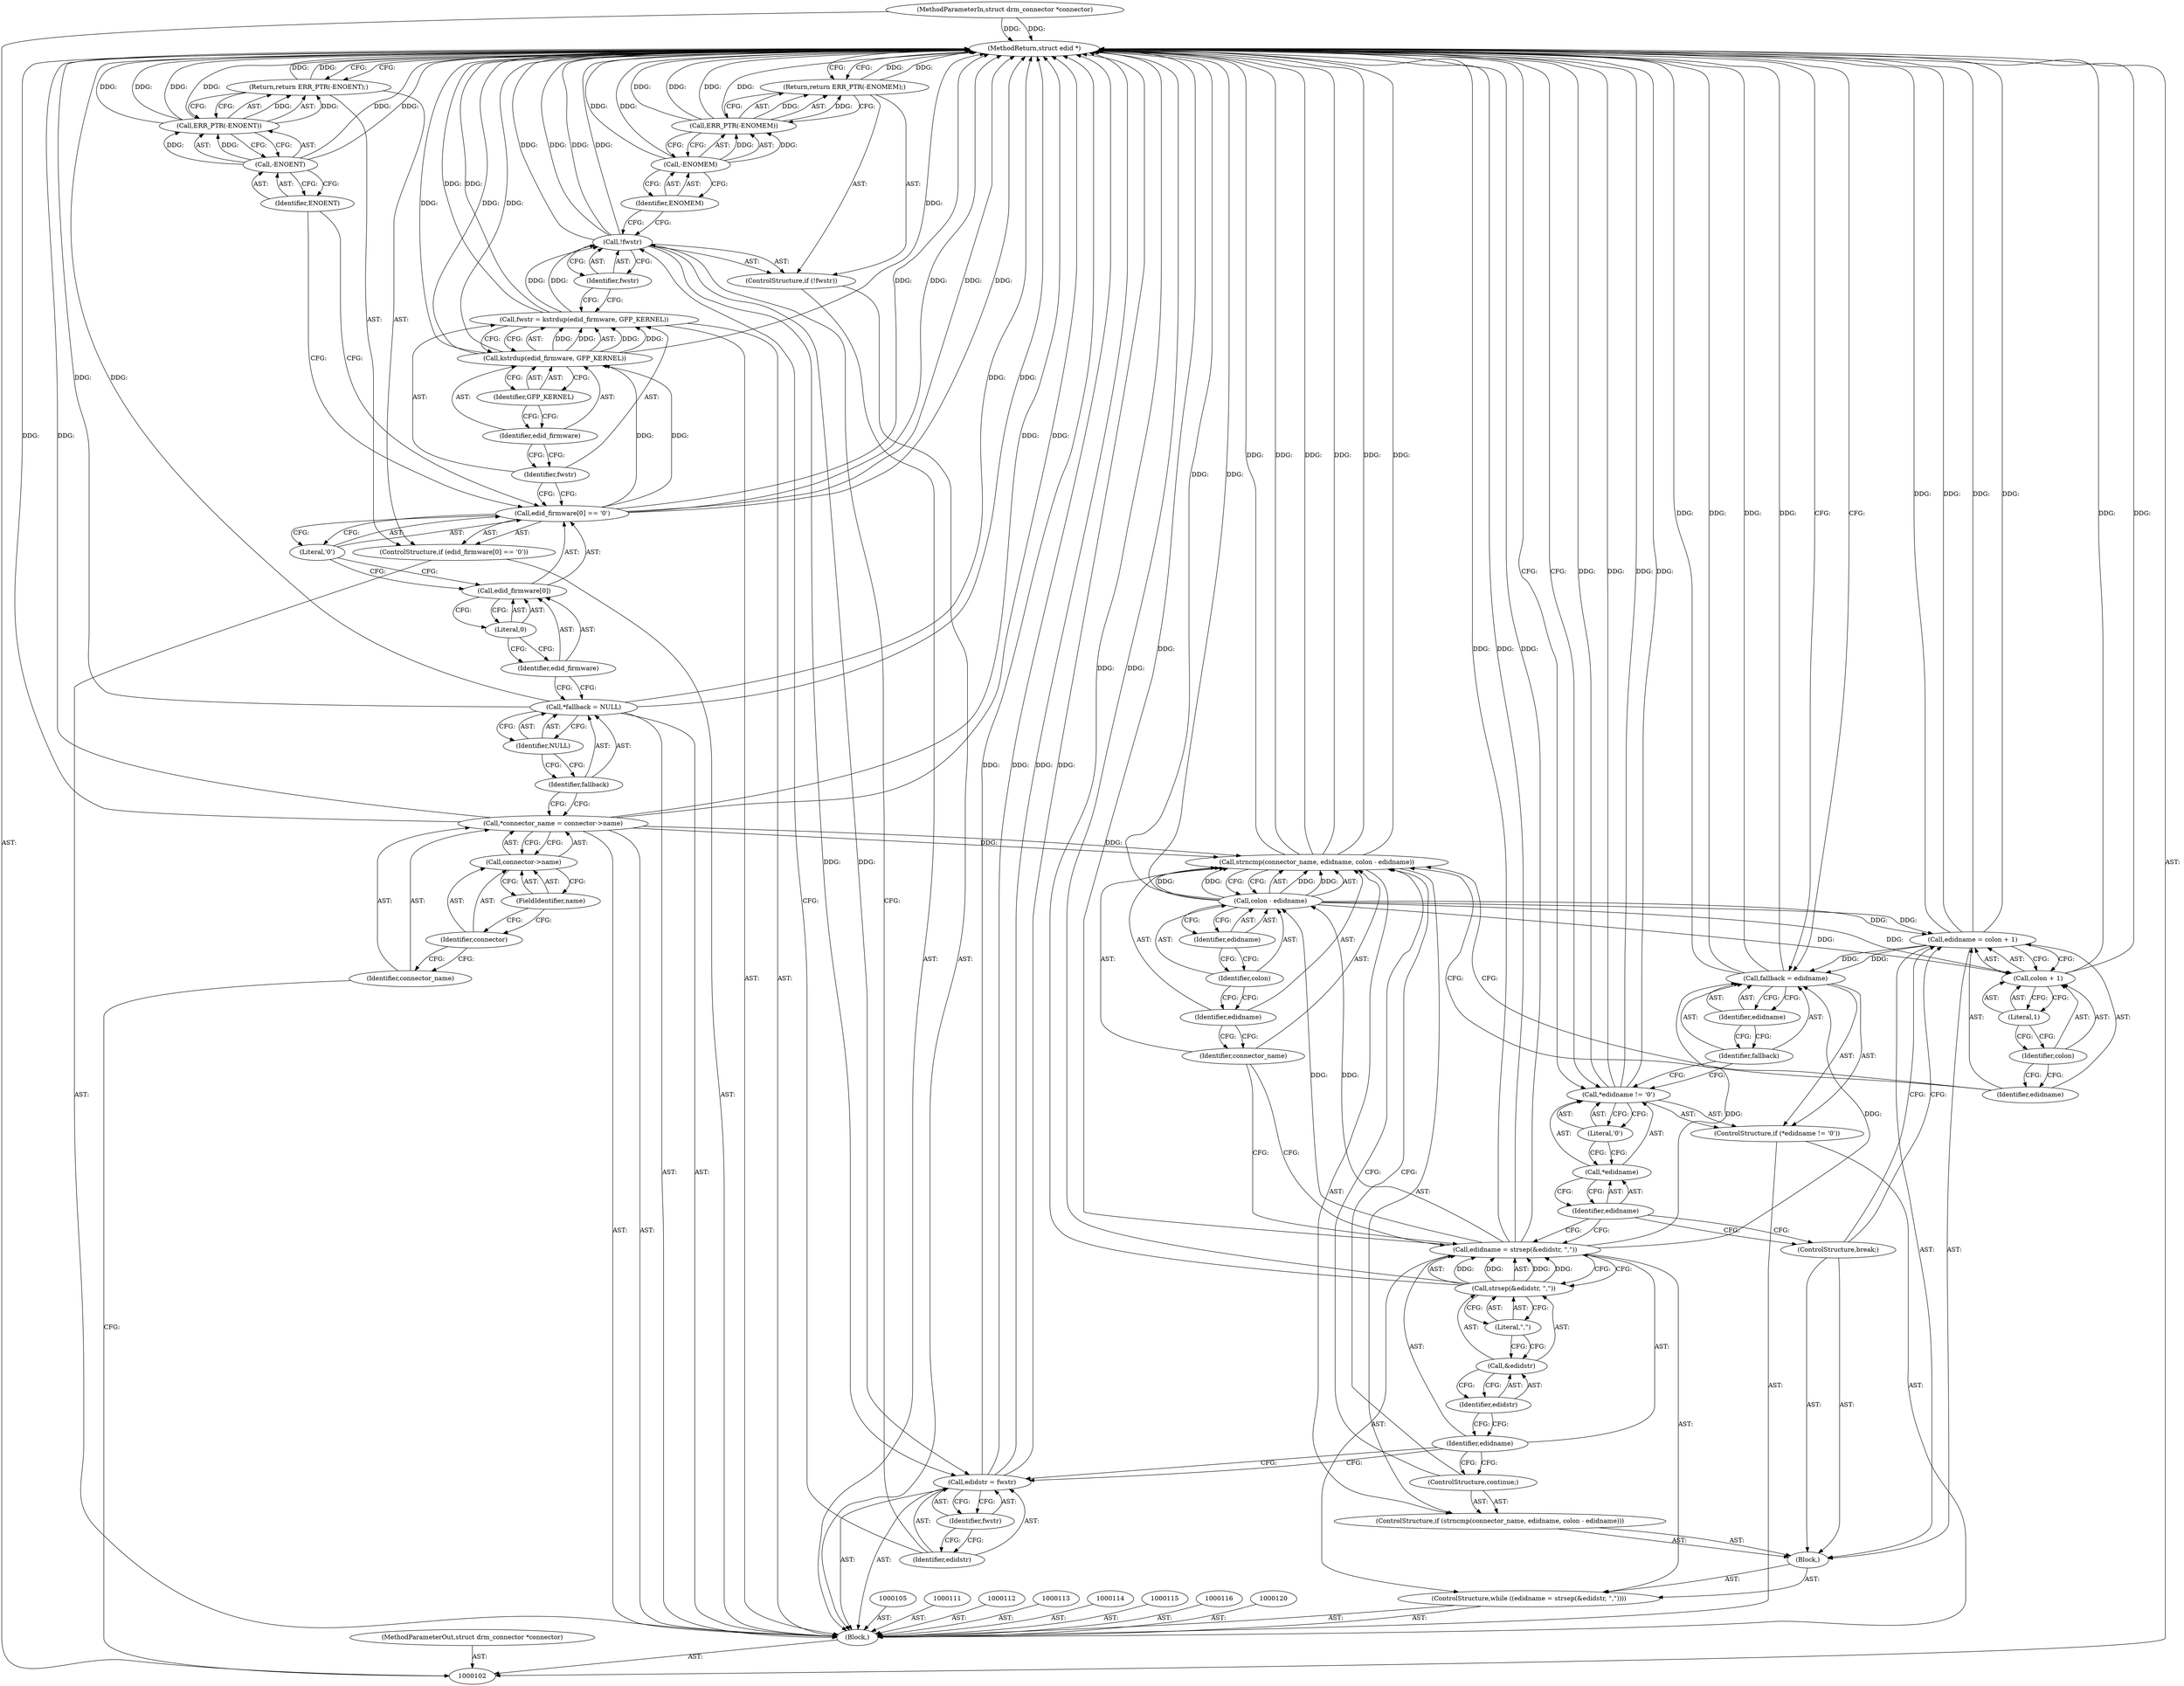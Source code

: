 digraph "0_drm_9f1f1a2dab38d4ce87a13565cf4dc1b73bef3a5f" {
"1000176" [label="(MethodReturn,struct edid *)"];
"1000103" [label="(MethodParameterIn,struct drm_connector *connector)"];
"1000257" [label="(MethodParameterOut,struct drm_connector *connector)"];
"1000133" [label="(Call,kstrdup(edid_firmware, GFP_KERNEL))"];
"1000134" [label="(Identifier,edid_firmware)"];
"1000131" [label="(Call,fwstr = kstrdup(edid_firmware, GFP_KERNEL))"];
"1000132" [label="(Identifier,fwstr)"];
"1000135" [label="(Identifier,GFP_KERNEL)"];
"1000136" [label="(ControlStructure,if (!fwstr))"];
"1000137" [label="(Call,!fwstr)"];
"1000138" [label="(Identifier,fwstr)"];
"1000104" [label="(Block,)"];
"1000141" [label="(Call,-ENOMEM)"];
"1000142" [label="(Identifier,ENOMEM)"];
"1000139" [label="(Return,return ERR_PTR(-ENOMEM);)"];
"1000140" [label="(Call,ERR_PTR(-ENOMEM))"];
"1000145" [label="(Identifier,fwstr)"];
"1000143" [label="(Call,edidstr = fwstr)"];
"1000144" [label="(Identifier,edidstr)"];
"1000147" [label="(Call,edidname = strsep(&edidstr, \",\"))"];
"1000148" [label="(Identifier,edidname)"];
"1000146" [label="(ControlStructure,while ((edidname = strsep(&edidstr, \",\"))))"];
"1000149" [label="(Call,strsep(&edidstr, \",\"))"];
"1000150" [label="(Call,&edidstr)"];
"1000151" [label="(Identifier,edidstr)"];
"1000152" [label="(Literal,\",\")"];
"1000153" [label="(Block,)"];
"1000156" [label="(Identifier,connector_name)"];
"1000154" [label="(ControlStructure,if (strncmp(connector_name, edidname, colon - edidname)))"];
"1000157" [label="(Identifier,edidname)"];
"1000158" [label="(Call,colon - edidname)"];
"1000159" [label="(Identifier,colon)"];
"1000160" [label="(Identifier,edidname)"];
"1000155" [label="(Call,strncmp(connector_name, edidname, colon - edidname))"];
"1000161" [label="(ControlStructure,continue;)"];
"1000164" [label="(Call,colon + 1)"];
"1000165" [label="(Identifier,colon)"];
"1000166" [label="(Literal,1)"];
"1000162" [label="(Call,edidname = colon + 1)"];
"1000163" [label="(Identifier,edidname)"];
"1000167" [label="(ControlStructure,break;)"];
"1000106" [label="(Call,*connector_name = connector->name)"];
"1000107" [label="(Identifier,connector_name)"];
"1000108" [label="(Call,connector->name)"];
"1000109" [label="(Identifier,connector)"];
"1000110" [label="(FieldIdentifier,name)"];
"1000172" [label="(Literal,'\0')"];
"1000168" [label="(ControlStructure,if (*edidname != '\0'))"];
"1000169" [label="(Call,*edidname != '\0')"];
"1000170" [label="(Call,*edidname)"];
"1000171" [label="(Identifier,edidname)"];
"1000175" [label="(Identifier,edidname)"];
"1000173" [label="(Call,fallback = edidname)"];
"1000174" [label="(Identifier,fallback)"];
"1000117" [label="(Call,*fallback = NULL)"];
"1000118" [label="(Identifier,fallback)"];
"1000119" [label="(Identifier,NULL)"];
"1000121" [label="(ControlStructure,if (edid_firmware[0] == '\0'))"];
"1000125" [label="(Literal,0)"];
"1000126" [label="(Literal,'\0')"];
"1000122" [label="(Call,edid_firmware[0] == '\0')"];
"1000123" [label="(Call,edid_firmware[0])"];
"1000124" [label="(Identifier,edid_firmware)"];
"1000129" [label="(Call,-ENOENT)"];
"1000130" [label="(Identifier,ENOENT)"];
"1000127" [label="(Return,return ERR_PTR(-ENOENT);)"];
"1000128" [label="(Call,ERR_PTR(-ENOENT))"];
"1000176" -> "1000102"  [label="AST: "];
"1000176" -> "1000127"  [label="CFG: "];
"1000176" -> "1000139"  [label="CFG: "];
"1000176" -> "1000173"  [label="CFG: "];
"1000176" -> "1000169"  [label="CFG: "];
"1000127" -> "1000176"  [label="DDG: "];
"1000139" -> "1000176"  [label="DDG: "];
"1000141" -> "1000176"  [label="DDG: "];
"1000106" -> "1000176"  [label="DDG: "];
"1000106" -> "1000176"  [label="DDG: "];
"1000169" -> "1000176"  [label="DDG: "];
"1000169" -> "1000176"  [label="DDG: "];
"1000140" -> "1000176"  [label="DDG: "];
"1000140" -> "1000176"  [label="DDG: "];
"1000117" -> "1000176"  [label="DDG: "];
"1000117" -> "1000176"  [label="DDG: "];
"1000131" -> "1000176"  [label="DDG: "];
"1000158" -> "1000176"  [label="DDG: "];
"1000129" -> "1000176"  [label="DDG: "];
"1000162" -> "1000176"  [label="DDG: "];
"1000162" -> "1000176"  [label="DDG: "];
"1000122" -> "1000176"  [label="DDG: "];
"1000122" -> "1000176"  [label="DDG: "];
"1000128" -> "1000176"  [label="DDG: "];
"1000128" -> "1000176"  [label="DDG: "];
"1000155" -> "1000176"  [label="DDG: "];
"1000155" -> "1000176"  [label="DDG: "];
"1000155" -> "1000176"  [label="DDG: "];
"1000143" -> "1000176"  [label="DDG: "];
"1000143" -> "1000176"  [label="DDG: "];
"1000133" -> "1000176"  [label="DDG: "];
"1000133" -> "1000176"  [label="DDG: "];
"1000103" -> "1000176"  [label="DDG: "];
"1000147" -> "1000176"  [label="DDG: "];
"1000147" -> "1000176"  [label="DDG: "];
"1000149" -> "1000176"  [label="DDG: "];
"1000137" -> "1000176"  [label="DDG: "];
"1000137" -> "1000176"  [label="DDG: "];
"1000173" -> "1000176"  [label="DDG: "];
"1000173" -> "1000176"  [label="DDG: "];
"1000164" -> "1000176"  [label="DDG: "];
"1000103" -> "1000102"  [label="AST: "];
"1000103" -> "1000176"  [label="DDG: "];
"1000257" -> "1000102"  [label="AST: "];
"1000133" -> "1000131"  [label="AST: "];
"1000133" -> "1000135"  [label="CFG: "];
"1000134" -> "1000133"  [label="AST: "];
"1000135" -> "1000133"  [label="AST: "];
"1000131" -> "1000133"  [label="CFG: "];
"1000133" -> "1000176"  [label="DDG: "];
"1000133" -> "1000176"  [label="DDG: "];
"1000133" -> "1000131"  [label="DDG: "];
"1000133" -> "1000131"  [label="DDG: "];
"1000122" -> "1000133"  [label="DDG: "];
"1000134" -> "1000133"  [label="AST: "];
"1000134" -> "1000132"  [label="CFG: "];
"1000135" -> "1000134"  [label="CFG: "];
"1000131" -> "1000104"  [label="AST: "];
"1000131" -> "1000133"  [label="CFG: "];
"1000132" -> "1000131"  [label="AST: "];
"1000133" -> "1000131"  [label="AST: "];
"1000138" -> "1000131"  [label="CFG: "];
"1000131" -> "1000176"  [label="DDG: "];
"1000133" -> "1000131"  [label="DDG: "];
"1000133" -> "1000131"  [label="DDG: "];
"1000131" -> "1000137"  [label="DDG: "];
"1000132" -> "1000131"  [label="AST: "];
"1000132" -> "1000122"  [label="CFG: "];
"1000134" -> "1000132"  [label="CFG: "];
"1000135" -> "1000133"  [label="AST: "];
"1000135" -> "1000134"  [label="CFG: "];
"1000133" -> "1000135"  [label="CFG: "];
"1000136" -> "1000104"  [label="AST: "];
"1000137" -> "1000136"  [label="AST: "];
"1000139" -> "1000136"  [label="AST: "];
"1000137" -> "1000136"  [label="AST: "];
"1000137" -> "1000138"  [label="CFG: "];
"1000138" -> "1000137"  [label="AST: "];
"1000142" -> "1000137"  [label="CFG: "];
"1000144" -> "1000137"  [label="CFG: "];
"1000137" -> "1000176"  [label="DDG: "];
"1000137" -> "1000176"  [label="DDG: "];
"1000131" -> "1000137"  [label="DDG: "];
"1000137" -> "1000143"  [label="DDG: "];
"1000138" -> "1000137"  [label="AST: "];
"1000138" -> "1000131"  [label="CFG: "];
"1000137" -> "1000138"  [label="CFG: "];
"1000104" -> "1000102"  [label="AST: "];
"1000105" -> "1000104"  [label="AST: "];
"1000106" -> "1000104"  [label="AST: "];
"1000111" -> "1000104"  [label="AST: "];
"1000112" -> "1000104"  [label="AST: "];
"1000113" -> "1000104"  [label="AST: "];
"1000114" -> "1000104"  [label="AST: "];
"1000115" -> "1000104"  [label="AST: "];
"1000116" -> "1000104"  [label="AST: "];
"1000117" -> "1000104"  [label="AST: "];
"1000120" -> "1000104"  [label="AST: "];
"1000121" -> "1000104"  [label="AST: "];
"1000131" -> "1000104"  [label="AST: "];
"1000136" -> "1000104"  [label="AST: "];
"1000143" -> "1000104"  [label="AST: "];
"1000146" -> "1000104"  [label="AST: "];
"1000168" -> "1000104"  [label="AST: "];
"1000141" -> "1000140"  [label="AST: "];
"1000141" -> "1000142"  [label="CFG: "];
"1000142" -> "1000141"  [label="AST: "];
"1000140" -> "1000141"  [label="CFG: "];
"1000141" -> "1000176"  [label="DDG: "];
"1000141" -> "1000140"  [label="DDG: "];
"1000142" -> "1000141"  [label="AST: "];
"1000142" -> "1000137"  [label="CFG: "];
"1000141" -> "1000142"  [label="CFG: "];
"1000139" -> "1000136"  [label="AST: "];
"1000139" -> "1000140"  [label="CFG: "];
"1000140" -> "1000139"  [label="AST: "];
"1000176" -> "1000139"  [label="CFG: "];
"1000139" -> "1000176"  [label="DDG: "];
"1000140" -> "1000139"  [label="DDG: "];
"1000140" -> "1000139"  [label="AST: "];
"1000140" -> "1000141"  [label="CFG: "];
"1000141" -> "1000140"  [label="AST: "];
"1000139" -> "1000140"  [label="CFG: "];
"1000140" -> "1000176"  [label="DDG: "];
"1000140" -> "1000176"  [label="DDG: "];
"1000140" -> "1000139"  [label="DDG: "];
"1000141" -> "1000140"  [label="DDG: "];
"1000145" -> "1000143"  [label="AST: "];
"1000145" -> "1000144"  [label="CFG: "];
"1000143" -> "1000145"  [label="CFG: "];
"1000143" -> "1000104"  [label="AST: "];
"1000143" -> "1000145"  [label="CFG: "];
"1000144" -> "1000143"  [label="AST: "];
"1000145" -> "1000143"  [label="AST: "];
"1000148" -> "1000143"  [label="CFG: "];
"1000143" -> "1000176"  [label="DDG: "];
"1000143" -> "1000176"  [label="DDG: "];
"1000137" -> "1000143"  [label="DDG: "];
"1000144" -> "1000143"  [label="AST: "];
"1000144" -> "1000137"  [label="CFG: "];
"1000145" -> "1000144"  [label="CFG: "];
"1000147" -> "1000146"  [label="AST: "];
"1000147" -> "1000149"  [label="CFG: "];
"1000148" -> "1000147"  [label="AST: "];
"1000149" -> "1000147"  [label="AST: "];
"1000156" -> "1000147"  [label="CFG: "];
"1000171" -> "1000147"  [label="CFG: "];
"1000147" -> "1000176"  [label="DDG: "];
"1000147" -> "1000176"  [label="DDG: "];
"1000149" -> "1000147"  [label="DDG: "];
"1000149" -> "1000147"  [label="DDG: "];
"1000147" -> "1000158"  [label="DDG: "];
"1000147" -> "1000173"  [label="DDG: "];
"1000148" -> "1000147"  [label="AST: "];
"1000148" -> "1000161"  [label="CFG: "];
"1000148" -> "1000143"  [label="CFG: "];
"1000151" -> "1000148"  [label="CFG: "];
"1000146" -> "1000104"  [label="AST: "];
"1000147" -> "1000146"  [label="AST: "];
"1000153" -> "1000146"  [label="AST: "];
"1000149" -> "1000147"  [label="AST: "];
"1000149" -> "1000152"  [label="CFG: "];
"1000150" -> "1000149"  [label="AST: "];
"1000152" -> "1000149"  [label="AST: "];
"1000147" -> "1000149"  [label="CFG: "];
"1000149" -> "1000176"  [label="DDG: "];
"1000149" -> "1000147"  [label="DDG: "];
"1000149" -> "1000147"  [label="DDG: "];
"1000150" -> "1000149"  [label="AST: "];
"1000150" -> "1000151"  [label="CFG: "];
"1000151" -> "1000150"  [label="AST: "];
"1000152" -> "1000150"  [label="CFG: "];
"1000151" -> "1000150"  [label="AST: "];
"1000151" -> "1000148"  [label="CFG: "];
"1000150" -> "1000151"  [label="CFG: "];
"1000152" -> "1000149"  [label="AST: "];
"1000152" -> "1000150"  [label="CFG: "];
"1000149" -> "1000152"  [label="CFG: "];
"1000153" -> "1000146"  [label="AST: "];
"1000154" -> "1000153"  [label="AST: "];
"1000162" -> "1000153"  [label="AST: "];
"1000167" -> "1000153"  [label="AST: "];
"1000156" -> "1000155"  [label="AST: "];
"1000156" -> "1000147"  [label="CFG: "];
"1000157" -> "1000156"  [label="CFG: "];
"1000154" -> "1000153"  [label="AST: "];
"1000155" -> "1000154"  [label="AST: "];
"1000161" -> "1000154"  [label="AST: "];
"1000157" -> "1000155"  [label="AST: "];
"1000157" -> "1000156"  [label="CFG: "];
"1000159" -> "1000157"  [label="CFG: "];
"1000158" -> "1000155"  [label="AST: "];
"1000158" -> "1000160"  [label="CFG: "];
"1000159" -> "1000158"  [label="AST: "];
"1000160" -> "1000158"  [label="AST: "];
"1000155" -> "1000158"  [label="CFG: "];
"1000158" -> "1000176"  [label="DDG: "];
"1000158" -> "1000155"  [label="DDG: "];
"1000158" -> "1000155"  [label="DDG: "];
"1000147" -> "1000158"  [label="DDG: "];
"1000158" -> "1000162"  [label="DDG: "];
"1000158" -> "1000164"  [label="DDG: "];
"1000159" -> "1000158"  [label="AST: "];
"1000159" -> "1000157"  [label="CFG: "];
"1000160" -> "1000159"  [label="CFG: "];
"1000160" -> "1000158"  [label="AST: "];
"1000160" -> "1000159"  [label="CFG: "];
"1000158" -> "1000160"  [label="CFG: "];
"1000155" -> "1000154"  [label="AST: "];
"1000155" -> "1000158"  [label="CFG: "];
"1000156" -> "1000155"  [label="AST: "];
"1000157" -> "1000155"  [label="AST: "];
"1000158" -> "1000155"  [label="AST: "];
"1000161" -> "1000155"  [label="CFG: "];
"1000163" -> "1000155"  [label="CFG: "];
"1000155" -> "1000176"  [label="DDG: "];
"1000155" -> "1000176"  [label="DDG: "];
"1000155" -> "1000176"  [label="DDG: "];
"1000106" -> "1000155"  [label="DDG: "];
"1000158" -> "1000155"  [label="DDG: "];
"1000158" -> "1000155"  [label="DDG: "];
"1000161" -> "1000154"  [label="AST: "];
"1000161" -> "1000155"  [label="CFG: "];
"1000148" -> "1000161"  [label="CFG: "];
"1000164" -> "1000162"  [label="AST: "];
"1000164" -> "1000166"  [label="CFG: "];
"1000165" -> "1000164"  [label="AST: "];
"1000166" -> "1000164"  [label="AST: "];
"1000162" -> "1000164"  [label="CFG: "];
"1000164" -> "1000176"  [label="DDG: "];
"1000158" -> "1000164"  [label="DDG: "];
"1000165" -> "1000164"  [label="AST: "];
"1000165" -> "1000163"  [label="CFG: "];
"1000166" -> "1000165"  [label="CFG: "];
"1000166" -> "1000164"  [label="AST: "];
"1000166" -> "1000165"  [label="CFG: "];
"1000164" -> "1000166"  [label="CFG: "];
"1000162" -> "1000153"  [label="AST: "];
"1000162" -> "1000164"  [label="CFG: "];
"1000163" -> "1000162"  [label="AST: "];
"1000164" -> "1000162"  [label="AST: "];
"1000167" -> "1000162"  [label="CFG: "];
"1000162" -> "1000176"  [label="DDG: "];
"1000162" -> "1000176"  [label="DDG: "];
"1000158" -> "1000162"  [label="DDG: "];
"1000162" -> "1000173"  [label="DDG: "];
"1000163" -> "1000162"  [label="AST: "];
"1000163" -> "1000155"  [label="CFG: "];
"1000165" -> "1000163"  [label="CFG: "];
"1000167" -> "1000153"  [label="AST: "];
"1000167" -> "1000162"  [label="CFG: "];
"1000171" -> "1000167"  [label="CFG: "];
"1000106" -> "1000104"  [label="AST: "];
"1000106" -> "1000108"  [label="CFG: "];
"1000107" -> "1000106"  [label="AST: "];
"1000108" -> "1000106"  [label="AST: "];
"1000118" -> "1000106"  [label="CFG: "];
"1000106" -> "1000176"  [label="DDG: "];
"1000106" -> "1000176"  [label="DDG: "];
"1000106" -> "1000155"  [label="DDG: "];
"1000107" -> "1000106"  [label="AST: "];
"1000107" -> "1000102"  [label="CFG: "];
"1000109" -> "1000107"  [label="CFG: "];
"1000108" -> "1000106"  [label="AST: "];
"1000108" -> "1000110"  [label="CFG: "];
"1000109" -> "1000108"  [label="AST: "];
"1000110" -> "1000108"  [label="AST: "];
"1000106" -> "1000108"  [label="CFG: "];
"1000109" -> "1000108"  [label="AST: "];
"1000109" -> "1000107"  [label="CFG: "];
"1000110" -> "1000109"  [label="CFG: "];
"1000110" -> "1000108"  [label="AST: "];
"1000110" -> "1000109"  [label="CFG: "];
"1000108" -> "1000110"  [label="CFG: "];
"1000172" -> "1000169"  [label="AST: "];
"1000172" -> "1000170"  [label="CFG: "];
"1000169" -> "1000172"  [label="CFG: "];
"1000168" -> "1000104"  [label="AST: "];
"1000169" -> "1000168"  [label="AST: "];
"1000173" -> "1000168"  [label="AST: "];
"1000169" -> "1000168"  [label="AST: "];
"1000169" -> "1000172"  [label="CFG: "];
"1000170" -> "1000169"  [label="AST: "];
"1000172" -> "1000169"  [label="AST: "];
"1000174" -> "1000169"  [label="CFG: "];
"1000176" -> "1000169"  [label="CFG: "];
"1000169" -> "1000176"  [label="DDG: "];
"1000169" -> "1000176"  [label="DDG: "];
"1000170" -> "1000169"  [label="AST: "];
"1000170" -> "1000171"  [label="CFG: "];
"1000171" -> "1000170"  [label="AST: "];
"1000172" -> "1000170"  [label="CFG: "];
"1000171" -> "1000170"  [label="AST: "];
"1000171" -> "1000147"  [label="CFG: "];
"1000171" -> "1000167"  [label="CFG: "];
"1000170" -> "1000171"  [label="CFG: "];
"1000175" -> "1000173"  [label="AST: "];
"1000175" -> "1000174"  [label="CFG: "];
"1000173" -> "1000175"  [label="CFG: "];
"1000173" -> "1000168"  [label="AST: "];
"1000173" -> "1000175"  [label="CFG: "];
"1000174" -> "1000173"  [label="AST: "];
"1000175" -> "1000173"  [label="AST: "];
"1000176" -> "1000173"  [label="CFG: "];
"1000173" -> "1000176"  [label="DDG: "];
"1000173" -> "1000176"  [label="DDG: "];
"1000147" -> "1000173"  [label="DDG: "];
"1000162" -> "1000173"  [label="DDG: "];
"1000174" -> "1000173"  [label="AST: "];
"1000174" -> "1000169"  [label="CFG: "];
"1000175" -> "1000174"  [label="CFG: "];
"1000117" -> "1000104"  [label="AST: "];
"1000117" -> "1000119"  [label="CFG: "];
"1000118" -> "1000117"  [label="AST: "];
"1000119" -> "1000117"  [label="AST: "];
"1000124" -> "1000117"  [label="CFG: "];
"1000117" -> "1000176"  [label="DDG: "];
"1000117" -> "1000176"  [label="DDG: "];
"1000118" -> "1000117"  [label="AST: "];
"1000118" -> "1000106"  [label="CFG: "];
"1000119" -> "1000118"  [label="CFG: "];
"1000119" -> "1000117"  [label="AST: "];
"1000119" -> "1000118"  [label="CFG: "];
"1000117" -> "1000119"  [label="CFG: "];
"1000121" -> "1000104"  [label="AST: "];
"1000122" -> "1000121"  [label="AST: "];
"1000127" -> "1000121"  [label="AST: "];
"1000125" -> "1000123"  [label="AST: "];
"1000125" -> "1000124"  [label="CFG: "];
"1000123" -> "1000125"  [label="CFG: "];
"1000126" -> "1000122"  [label="AST: "];
"1000126" -> "1000123"  [label="CFG: "];
"1000122" -> "1000126"  [label="CFG: "];
"1000122" -> "1000121"  [label="AST: "];
"1000122" -> "1000126"  [label="CFG: "];
"1000123" -> "1000122"  [label="AST: "];
"1000126" -> "1000122"  [label="AST: "];
"1000130" -> "1000122"  [label="CFG: "];
"1000132" -> "1000122"  [label="CFG: "];
"1000122" -> "1000176"  [label="DDG: "];
"1000122" -> "1000176"  [label="DDG: "];
"1000122" -> "1000133"  [label="DDG: "];
"1000123" -> "1000122"  [label="AST: "];
"1000123" -> "1000125"  [label="CFG: "];
"1000124" -> "1000123"  [label="AST: "];
"1000125" -> "1000123"  [label="AST: "];
"1000126" -> "1000123"  [label="CFG: "];
"1000124" -> "1000123"  [label="AST: "];
"1000124" -> "1000117"  [label="CFG: "];
"1000125" -> "1000124"  [label="CFG: "];
"1000129" -> "1000128"  [label="AST: "];
"1000129" -> "1000130"  [label="CFG: "];
"1000130" -> "1000129"  [label="AST: "];
"1000128" -> "1000129"  [label="CFG: "];
"1000129" -> "1000176"  [label="DDG: "];
"1000129" -> "1000128"  [label="DDG: "];
"1000130" -> "1000129"  [label="AST: "];
"1000130" -> "1000122"  [label="CFG: "];
"1000129" -> "1000130"  [label="CFG: "];
"1000127" -> "1000121"  [label="AST: "];
"1000127" -> "1000128"  [label="CFG: "];
"1000128" -> "1000127"  [label="AST: "];
"1000176" -> "1000127"  [label="CFG: "];
"1000127" -> "1000176"  [label="DDG: "];
"1000128" -> "1000127"  [label="DDG: "];
"1000128" -> "1000127"  [label="AST: "];
"1000128" -> "1000129"  [label="CFG: "];
"1000129" -> "1000128"  [label="AST: "];
"1000127" -> "1000128"  [label="CFG: "];
"1000128" -> "1000176"  [label="DDG: "];
"1000128" -> "1000176"  [label="DDG: "];
"1000128" -> "1000127"  [label="DDG: "];
"1000129" -> "1000128"  [label="DDG: "];
}
